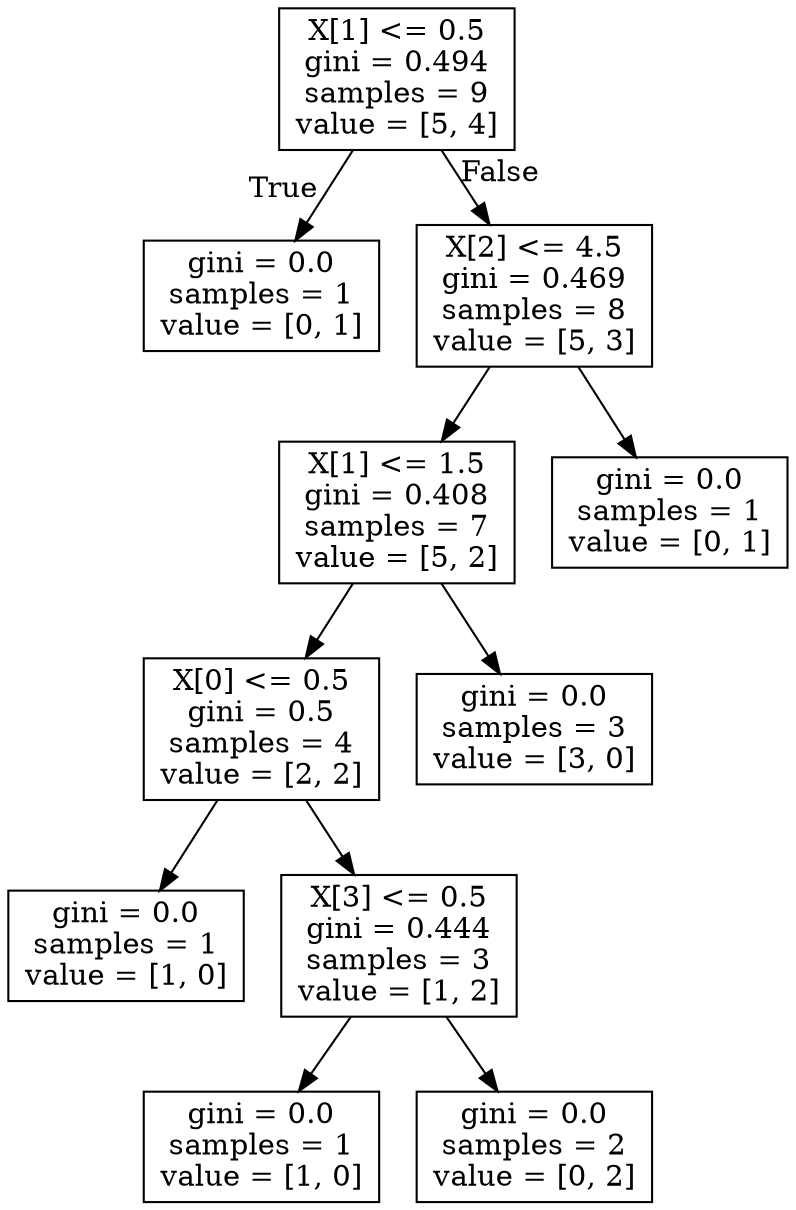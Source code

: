 digraph Tree {
node [shape=box] ;
0 [label="X[1] <= 0.5\ngini = 0.494\nsamples = 9\nvalue = [5, 4]"] ;
1 [label="gini = 0.0\nsamples = 1\nvalue = [0, 1]"] ;
0 -> 1 [labeldistance=2.5, labelangle=45, headlabel="True"] ;
2 [label="X[2] <= 4.5\ngini = 0.469\nsamples = 8\nvalue = [5, 3]"] ;
0 -> 2 [labeldistance=2.5, labelangle=-45, headlabel="False"] ;
3 [label="X[1] <= 1.5\ngini = 0.408\nsamples = 7\nvalue = [5, 2]"] ;
2 -> 3 ;
4 [label="X[0] <= 0.5\ngini = 0.5\nsamples = 4\nvalue = [2, 2]"] ;
3 -> 4 ;
5 [label="gini = 0.0\nsamples = 1\nvalue = [1, 0]"] ;
4 -> 5 ;
6 [label="X[3] <= 0.5\ngini = 0.444\nsamples = 3\nvalue = [1, 2]"] ;
4 -> 6 ;
7 [label="gini = 0.0\nsamples = 1\nvalue = [1, 0]"] ;
6 -> 7 ;
8 [label="gini = 0.0\nsamples = 2\nvalue = [0, 2]"] ;
6 -> 8 ;
9 [label="gini = 0.0\nsamples = 3\nvalue = [3, 0]"] ;
3 -> 9 ;
10 [label="gini = 0.0\nsamples = 1\nvalue = [0, 1]"] ;
2 -> 10 ;
}